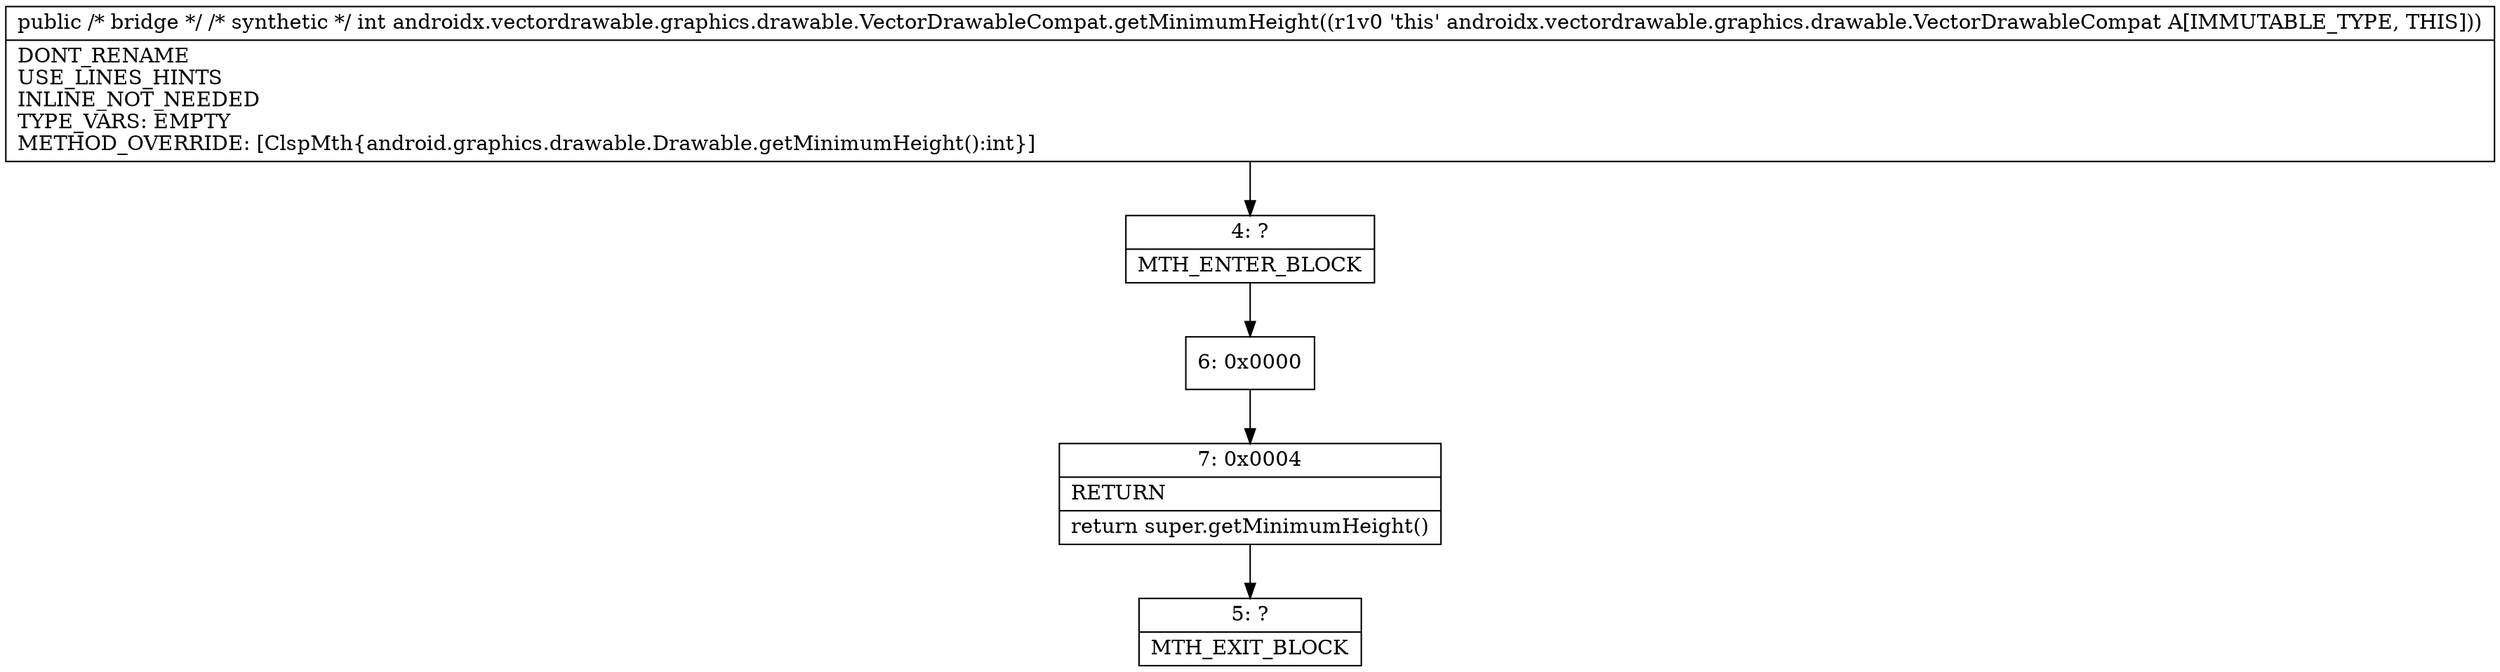 digraph "CFG forandroidx.vectordrawable.graphics.drawable.VectorDrawableCompat.getMinimumHeight()I" {
Node_4 [shape=record,label="{4\:\ ?|MTH_ENTER_BLOCK\l}"];
Node_6 [shape=record,label="{6\:\ 0x0000}"];
Node_7 [shape=record,label="{7\:\ 0x0004|RETURN\l|return super.getMinimumHeight()\l}"];
Node_5 [shape=record,label="{5\:\ ?|MTH_EXIT_BLOCK\l}"];
MethodNode[shape=record,label="{public \/* bridge *\/ \/* synthetic *\/ int androidx.vectordrawable.graphics.drawable.VectorDrawableCompat.getMinimumHeight((r1v0 'this' androidx.vectordrawable.graphics.drawable.VectorDrawableCompat A[IMMUTABLE_TYPE, THIS]))  | DONT_RENAME\lUSE_LINES_HINTS\lINLINE_NOT_NEEDED\lTYPE_VARS: EMPTY\lMETHOD_OVERRIDE: [ClspMth\{android.graphics.drawable.Drawable.getMinimumHeight():int\}]\l}"];
MethodNode -> Node_4;Node_4 -> Node_6;
Node_6 -> Node_7;
Node_7 -> Node_5;
}

